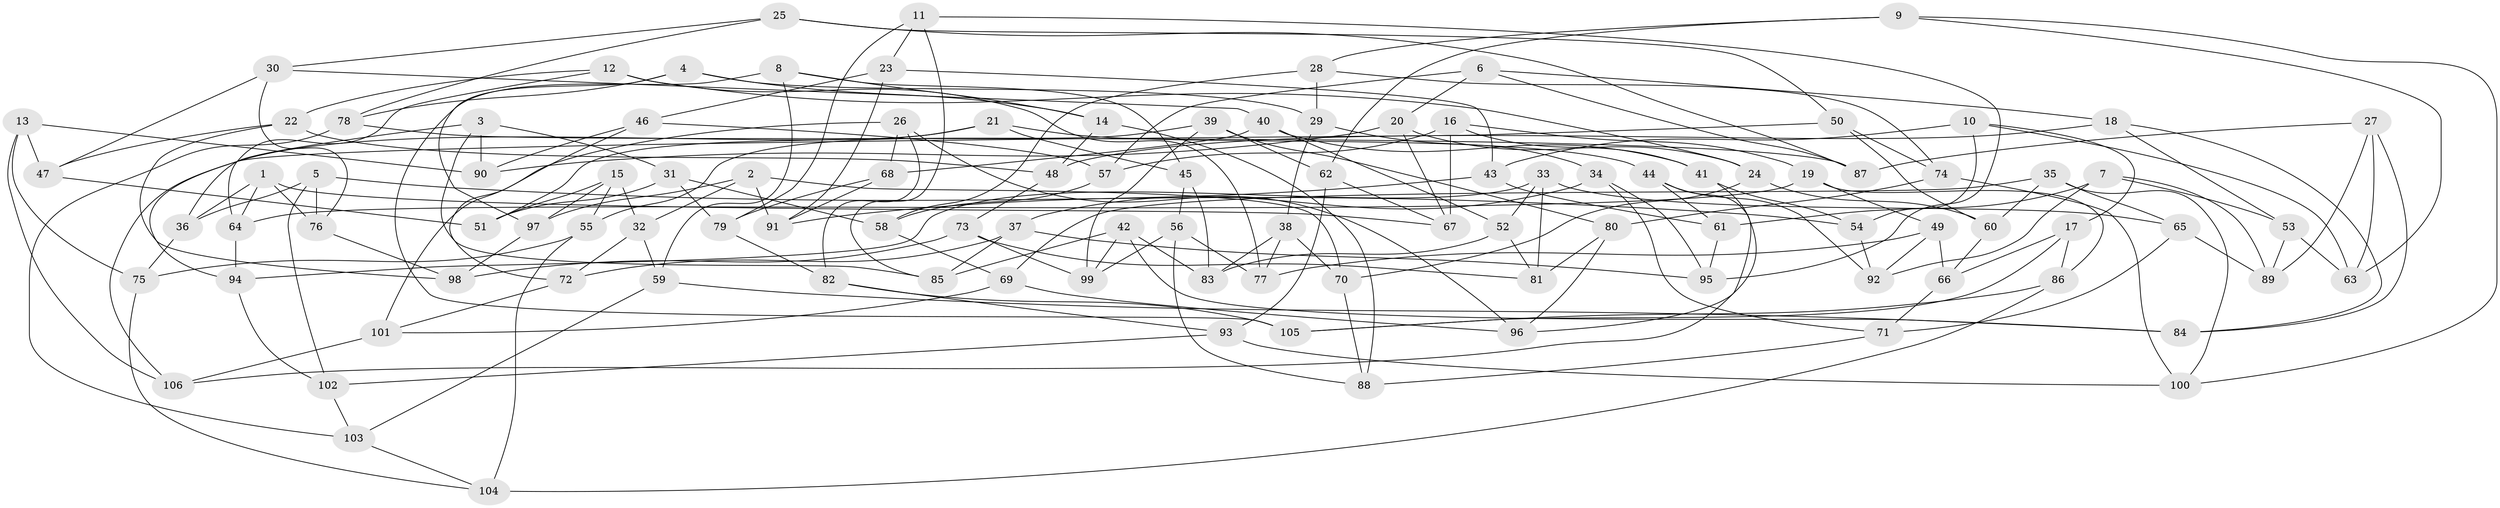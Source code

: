 // Generated by graph-tools (version 1.1) at 2025/26/03/09/25 03:26:51]
// undirected, 106 vertices, 212 edges
graph export_dot {
graph [start="1"]
  node [color=gray90,style=filled];
  1;
  2;
  3;
  4;
  5;
  6;
  7;
  8;
  9;
  10;
  11;
  12;
  13;
  14;
  15;
  16;
  17;
  18;
  19;
  20;
  21;
  22;
  23;
  24;
  25;
  26;
  27;
  28;
  29;
  30;
  31;
  32;
  33;
  34;
  35;
  36;
  37;
  38;
  39;
  40;
  41;
  42;
  43;
  44;
  45;
  46;
  47;
  48;
  49;
  50;
  51;
  52;
  53;
  54;
  55;
  56;
  57;
  58;
  59;
  60;
  61;
  62;
  63;
  64;
  65;
  66;
  67;
  68;
  69;
  70;
  71;
  72;
  73;
  74;
  75;
  76;
  77;
  78;
  79;
  80;
  81;
  82;
  83;
  84;
  85;
  86;
  87;
  88;
  89;
  90;
  91;
  92;
  93;
  94;
  95;
  96;
  97;
  98;
  99;
  100;
  101;
  102;
  103;
  104;
  105;
  106;
  1 -- 36;
  1 -- 64;
  1 -- 67;
  1 -- 76;
  2 -- 91;
  2 -- 97;
  2 -- 70;
  2 -- 32;
  3 -- 85;
  3 -- 36;
  3 -- 90;
  3 -- 31;
  4 -- 29;
  4 -- 78;
  4 -- 14;
  4 -- 97;
  5 -- 76;
  5 -- 54;
  5 -- 102;
  5 -- 36;
  6 -- 18;
  6 -- 20;
  6 -- 87;
  6 -- 57;
  7 -- 53;
  7 -- 61;
  7 -- 89;
  7 -- 92;
  8 -- 105;
  8 -- 45;
  8 -- 59;
  8 -- 14;
  9 -- 62;
  9 -- 100;
  9 -- 63;
  9 -- 28;
  10 -- 17;
  10 -- 54;
  10 -- 43;
  10 -- 63;
  11 -- 79;
  11 -- 23;
  11 -- 85;
  11 -- 95;
  12 -- 24;
  12 -- 64;
  12 -- 22;
  12 -- 77;
  13 -- 47;
  13 -- 106;
  13 -- 90;
  13 -- 75;
  14 -- 48;
  14 -- 88;
  15 -- 97;
  15 -- 32;
  15 -- 51;
  15 -- 55;
  16 -- 41;
  16 -- 67;
  16 -- 19;
  16 -- 57;
  17 -- 105;
  17 -- 86;
  17 -- 66;
  18 -- 48;
  18 -- 53;
  18 -- 84;
  19 -- 64;
  19 -- 86;
  19 -- 49;
  20 -- 24;
  20 -- 90;
  20 -- 67;
  21 -- 51;
  21 -- 94;
  21 -- 45;
  21 -- 44;
  22 -- 48;
  22 -- 98;
  22 -- 47;
  23 -- 91;
  23 -- 46;
  23 -- 43;
  24 -- 70;
  24 -- 60;
  25 -- 87;
  25 -- 50;
  25 -- 30;
  25 -- 78;
  26 -- 68;
  26 -- 101;
  26 -- 96;
  26 -- 82;
  27 -- 89;
  27 -- 84;
  27 -- 63;
  27 -- 87;
  28 -- 29;
  28 -- 58;
  28 -- 74;
  29 -- 38;
  29 -- 34;
  30 -- 47;
  30 -- 76;
  30 -- 40;
  31 -- 51;
  31 -- 79;
  31 -- 58;
  32 -- 72;
  32 -- 59;
  33 -- 81;
  33 -- 94;
  33 -- 65;
  33 -- 52;
  34 -- 71;
  34 -- 95;
  34 -- 37;
  35 -- 65;
  35 -- 100;
  35 -- 60;
  35 -- 69;
  36 -- 75;
  37 -- 85;
  37 -- 72;
  37 -- 95;
  38 -- 83;
  38 -- 77;
  38 -- 70;
  39 -- 80;
  39 -- 99;
  39 -- 62;
  39 -- 55;
  40 -- 41;
  40 -- 52;
  40 -- 68;
  41 -- 54;
  41 -- 96;
  42 -- 83;
  42 -- 85;
  42 -- 84;
  42 -- 99;
  43 -- 61;
  43 -- 91;
  44 -- 106;
  44 -- 92;
  44 -- 61;
  45 -- 56;
  45 -- 83;
  46 -- 90;
  46 -- 72;
  46 -- 57;
  47 -- 51;
  48 -- 73;
  49 -- 92;
  49 -- 66;
  49 -- 77;
  50 -- 74;
  50 -- 106;
  50 -- 60;
  52 -- 83;
  52 -- 81;
  53 -- 63;
  53 -- 89;
  54 -- 92;
  55 -- 75;
  55 -- 104;
  56 -- 88;
  56 -- 77;
  56 -- 99;
  57 -- 58;
  58 -- 69;
  59 -- 103;
  59 -- 84;
  60 -- 66;
  61 -- 95;
  62 -- 93;
  62 -- 67;
  64 -- 94;
  65 -- 89;
  65 -- 71;
  66 -- 71;
  68 -- 91;
  68 -- 79;
  69 -- 96;
  69 -- 101;
  70 -- 88;
  71 -- 88;
  72 -- 101;
  73 -- 81;
  73 -- 98;
  73 -- 99;
  74 -- 80;
  74 -- 100;
  75 -- 104;
  76 -- 98;
  78 -- 103;
  78 -- 87;
  79 -- 82;
  80 -- 81;
  80 -- 96;
  82 -- 105;
  82 -- 93;
  86 -- 104;
  86 -- 105;
  93 -- 102;
  93 -- 100;
  94 -- 102;
  97 -- 98;
  101 -- 106;
  102 -- 103;
  103 -- 104;
}
